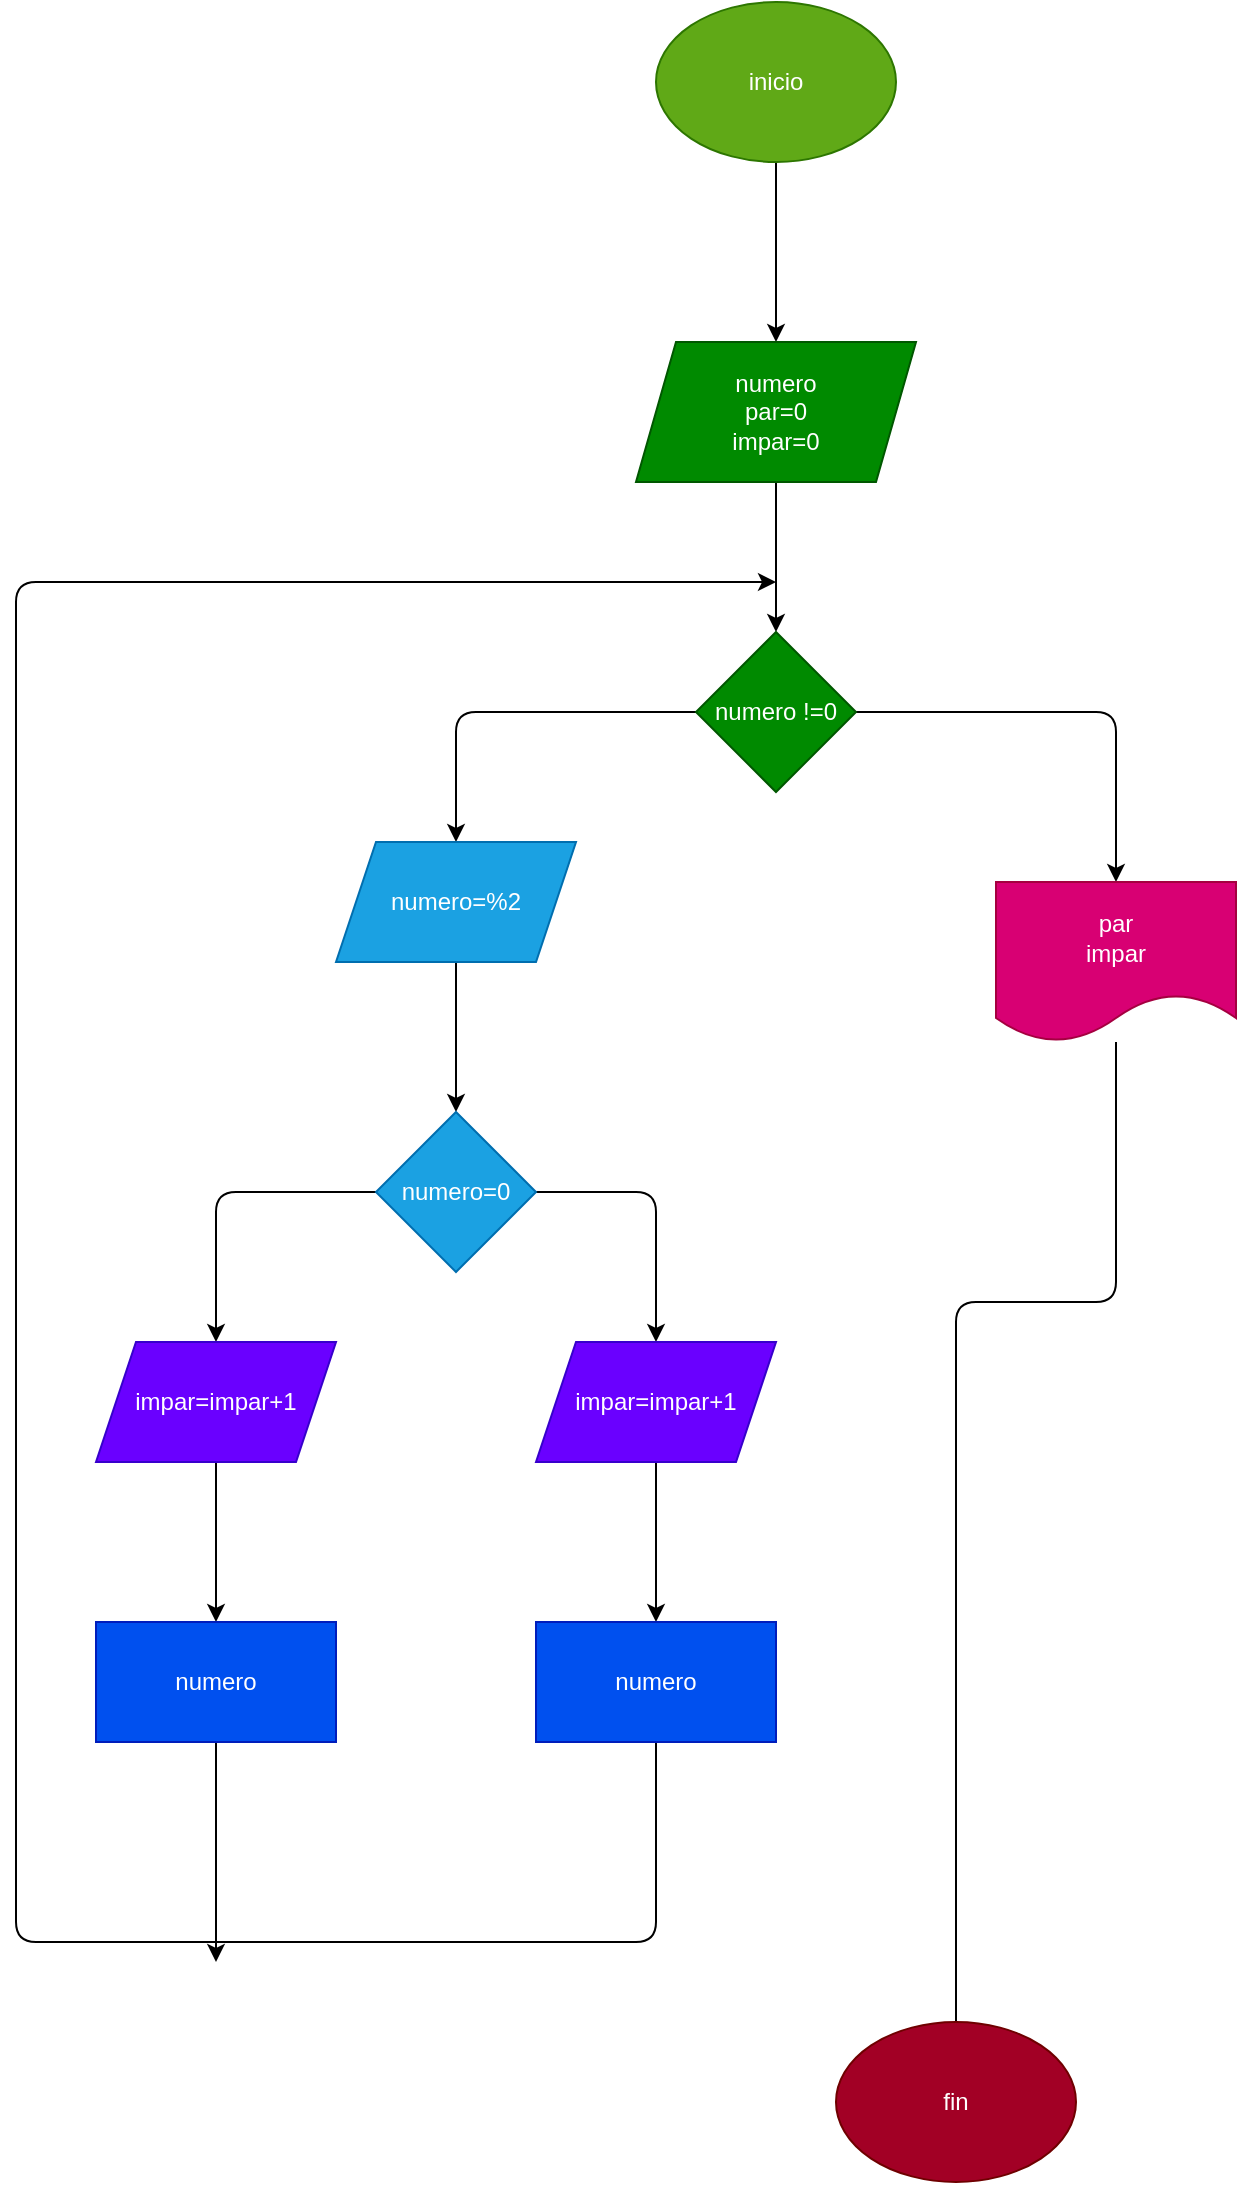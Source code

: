 <mxfile><diagram id="RLBpxt6hOnKokwGmVovc" name="Página-1"><mxGraphModel dx="649" dy="409" grid="1" gridSize="10" guides="1" tooltips="1" connect="1" arrows="1" fold="1" page="1" pageScale="1" pageWidth="827" pageHeight="1169" math="0" shadow="0"><root><mxCell id="0"/><mxCell id="1" parent="0"/><mxCell id="4" value="" style="edgeStyle=none;html=1;" parent="1" source="2" target="3" edge="1"><mxGeometry relative="1" as="geometry"/></mxCell><mxCell id="2" value="inicio" style="ellipse;whiteSpace=wrap;html=1;fillColor=#60a917;fontColor=#ffffff;strokeColor=#2D7600;" parent="1" vertex="1"><mxGeometry x="360" y="30" width="120" height="80" as="geometry"/></mxCell><mxCell id="6" value="" style="edgeStyle=none;html=1;" parent="1" source="3" target="5" edge="1"><mxGeometry relative="1" as="geometry"/></mxCell><mxCell id="3" value="numero&lt;br&gt;par=0&lt;br&gt;impar=0" style="shape=parallelogram;perimeter=parallelogramPerimeter;whiteSpace=wrap;html=1;fixedSize=1;fillColor=#008a00;fontColor=#ffffff;strokeColor=#005700;" parent="1" vertex="1"><mxGeometry x="350" y="200" width="140" height="70" as="geometry"/></mxCell><mxCell id="8" value="" style="edgeStyle=none;html=1;" parent="1" source="5" target="7" edge="1"><mxGeometry relative="1" as="geometry"><Array as="points"><mxPoint x="590" y="385"/></Array></mxGeometry></mxCell><mxCell id="10" value="" style="edgeStyle=none;html=1;" parent="1" source="5" target="9" edge="1"><mxGeometry relative="1" as="geometry"><Array as="points"><mxPoint x="260" y="385"/></Array></mxGeometry></mxCell><mxCell id="5" value="numero !=0" style="rhombus;whiteSpace=wrap;html=1;fillColor=#008a00;fontColor=#ffffff;strokeColor=#005700;" parent="1" vertex="1"><mxGeometry x="380" y="345" width="80" height="80" as="geometry"/></mxCell><mxCell id="25" style="edgeStyle=none;html=1;" parent="1" source="7" edge="1"><mxGeometry relative="1" as="geometry"><mxPoint x="510" y="1050" as="targetPoint"/><Array as="points"><mxPoint x="590" y="680"/><mxPoint x="510" y="680"/><mxPoint x="510" y="790"/></Array></mxGeometry></mxCell><mxCell id="7" value="par&lt;br&gt;impar" style="shape=document;whiteSpace=wrap;html=1;boundedLbl=1;fillColor=#d80073;fontColor=#ffffff;strokeColor=#A50040;" parent="1" vertex="1"><mxGeometry x="530" y="470" width="120" height="80" as="geometry"/></mxCell><mxCell id="12" value="" style="edgeStyle=none;html=1;" parent="1" source="9" target="11" edge="1"><mxGeometry relative="1" as="geometry"/></mxCell><mxCell id="9" value="numero=%2" style="shape=parallelogram;perimeter=parallelogramPerimeter;whiteSpace=wrap;html=1;fixedSize=1;fillColor=#1ba1e2;fontColor=#ffffff;strokeColor=#006EAF;" parent="1" vertex="1"><mxGeometry x="200" y="450" width="120" height="60" as="geometry"/></mxCell><mxCell id="14" value="" style="edgeStyle=none;html=1;entryX=0.5;entryY=0;entryDx=0;entryDy=0;entryPerimeter=0;" parent="1" source="11" target="13" edge="1"><mxGeometry relative="1" as="geometry"><mxPoint x="350" y="690" as="targetPoint"/><Array as="points"><mxPoint x="360" y="625"/></Array></mxGeometry></mxCell><mxCell id="16" value="" style="edgeStyle=none;html=1;" parent="1" source="11" target="15" edge="1"><mxGeometry relative="1" as="geometry"><Array as="points"><mxPoint x="140" y="625"/></Array></mxGeometry></mxCell><mxCell id="11" value="numero=0" style="rhombus;whiteSpace=wrap;html=1;fillColor=#1ba1e2;fontColor=#ffffff;strokeColor=#006EAF;" parent="1" vertex="1"><mxGeometry x="220" y="585" width="80" height="80" as="geometry"/></mxCell><mxCell id="18" value="" style="edgeStyle=none;html=1;" parent="1" source="13" target="17" edge="1"><mxGeometry relative="1" as="geometry"/></mxCell><mxCell id="13" value="impar=impar+1" style="shape=parallelogram;perimeter=parallelogramPerimeter;whiteSpace=wrap;html=1;fixedSize=1;fillColor=#6a00ff;fontColor=#ffffff;strokeColor=#3700CC;" parent="1" vertex="1"><mxGeometry x="300" y="700" width="120" height="60" as="geometry"/></mxCell><mxCell id="20" value="" style="edgeStyle=none;html=1;" parent="1" source="15" target="19" edge="1"><mxGeometry relative="1" as="geometry"/></mxCell><mxCell id="15" value="impar=impar+1" style="shape=parallelogram;perimeter=parallelogramPerimeter;whiteSpace=wrap;html=1;fixedSize=1;fillColor=#6a00ff;fontColor=#ffffff;strokeColor=#3700CC;" parent="1" vertex="1"><mxGeometry x="80" y="700" width="120" height="60" as="geometry"/></mxCell><mxCell id="21" style="edgeStyle=none;html=1;" parent="1" source="17" edge="1"><mxGeometry relative="1" as="geometry"><mxPoint x="420" y="320" as="targetPoint"/><Array as="points"><mxPoint x="360" y="1000"/><mxPoint x="40" y="1000"/><mxPoint x="40" y="320"/></Array></mxGeometry></mxCell><mxCell id="17" value="numero" style="whiteSpace=wrap;html=1;fillColor=#0050ef;fontColor=#ffffff;strokeColor=#001DBC;" parent="1" vertex="1"><mxGeometry x="300" y="840" width="120" height="60" as="geometry"/></mxCell><mxCell id="22" style="edgeStyle=none;html=1;strokeColor=none;" parent="1" source="19" edge="1"><mxGeometry relative="1" as="geometry"><mxPoint x="140" y="1000" as="targetPoint"/></mxGeometry></mxCell><mxCell id="23" style="edgeStyle=none;html=1;strokeColor=none;" parent="1" source="19" edge="1"><mxGeometry relative="1" as="geometry"><mxPoint x="140" y="1000" as="targetPoint"/></mxGeometry></mxCell><mxCell id="24" style="edgeStyle=none;html=1;" parent="1" source="19" edge="1"><mxGeometry relative="1" as="geometry"><mxPoint x="140" y="1010" as="targetPoint"/></mxGeometry></mxCell><mxCell id="19" value="numero" style="whiteSpace=wrap;html=1;fillColor=#0050ef;fontColor=#ffffff;strokeColor=#001DBC;" parent="1" vertex="1"><mxGeometry x="80" y="840" width="120" height="60" as="geometry"/></mxCell><mxCell id="26" value="fin" style="ellipse;whiteSpace=wrap;html=1;fillColor=#a20025;fontColor=#ffffff;strokeColor=#6F0000;" parent="1" vertex="1"><mxGeometry x="450" y="1040" width="120" height="80" as="geometry"/></mxCell></root></mxGraphModel></diagram></mxfile>